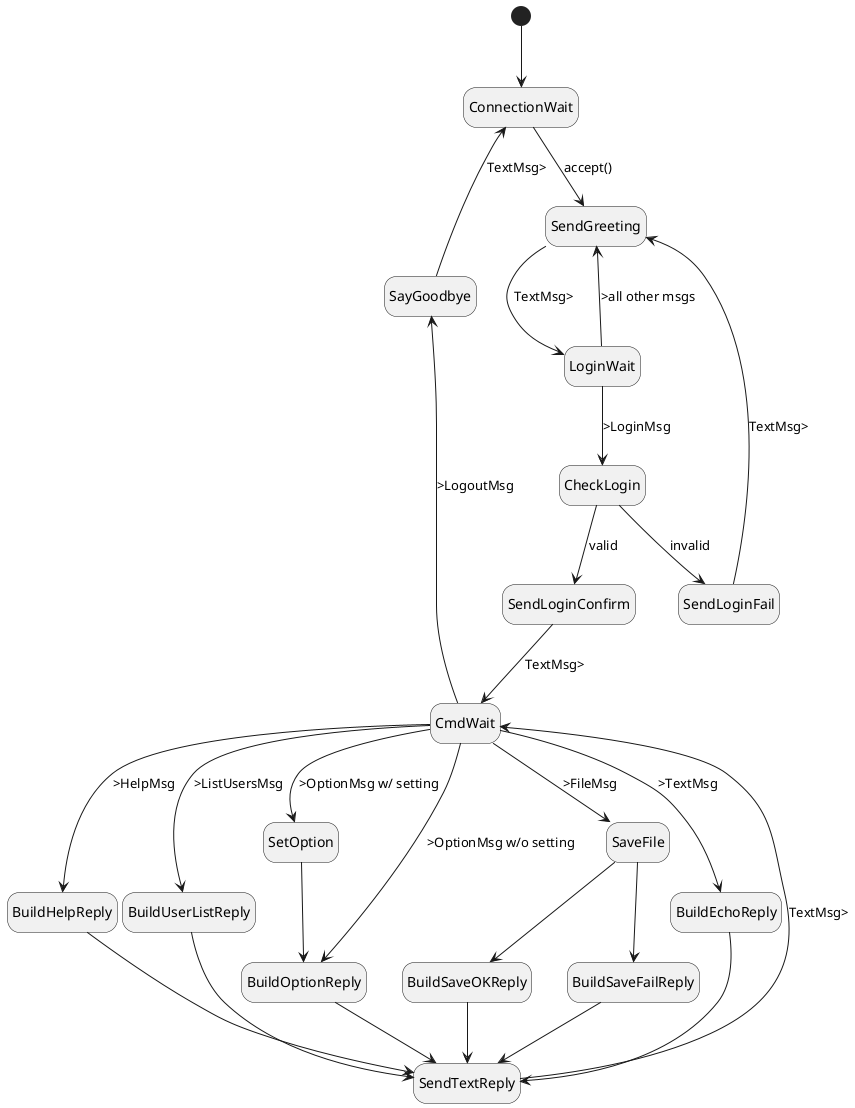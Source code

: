 @startuml
'https://plantuml.com/state-diagram
hide empty description
'scale 350 width

[*] --> ConnectionWait
ConnectionWait --> SendGreeting : accept()
SendGreeting --> LoginWait : TextMsg>

LoginWait --> CheckLogin : >LoginMsg
LoginWait --> SendGreeting : >all other msgs
CheckLogin --> SendLoginConfirm : valid
SendLoginConfirm --> CmdWait : TextMsg>
CheckLogin --> SendLoginFail : invalid
SendLoginFail --> SendGreeting : TextMsg>

CmdWait -up-> SayGoodbye : >LogoutMsg
SayGoodbye -up-> ConnectionWait : TextMsg>

CmdWait --> BuildHelpReply : >HelpMsg
CmdWait --> BuildUserListReply : >ListUsersMsg
CmdWait --> SetOption : >OptionMsg w/ setting
CmdWait --> BuildOptionReply : >OptionMsg w/o setting
SetOption --> BuildOptionReply

''''''''''
CmdWait --> SaveFile : >FileMsg
SaveFile --> BuildSaveOKReply
SaveFile --> BuildSaveFailReply
BuildSaveOKReply --> SendTextReply
BuildSaveFailReply --> SendTextReply
''''''''''
CmdWait --> BuildEchoReply : >TextMsg
BuildHelpReply --> SendTextReply
BuildUserListReply --> SendTextReply
BuildOptionReply --> SendTextReply
BuildEchoReply --> SendTextReply

SendTextReply --> CmdWait : TextMsg>

@enduml